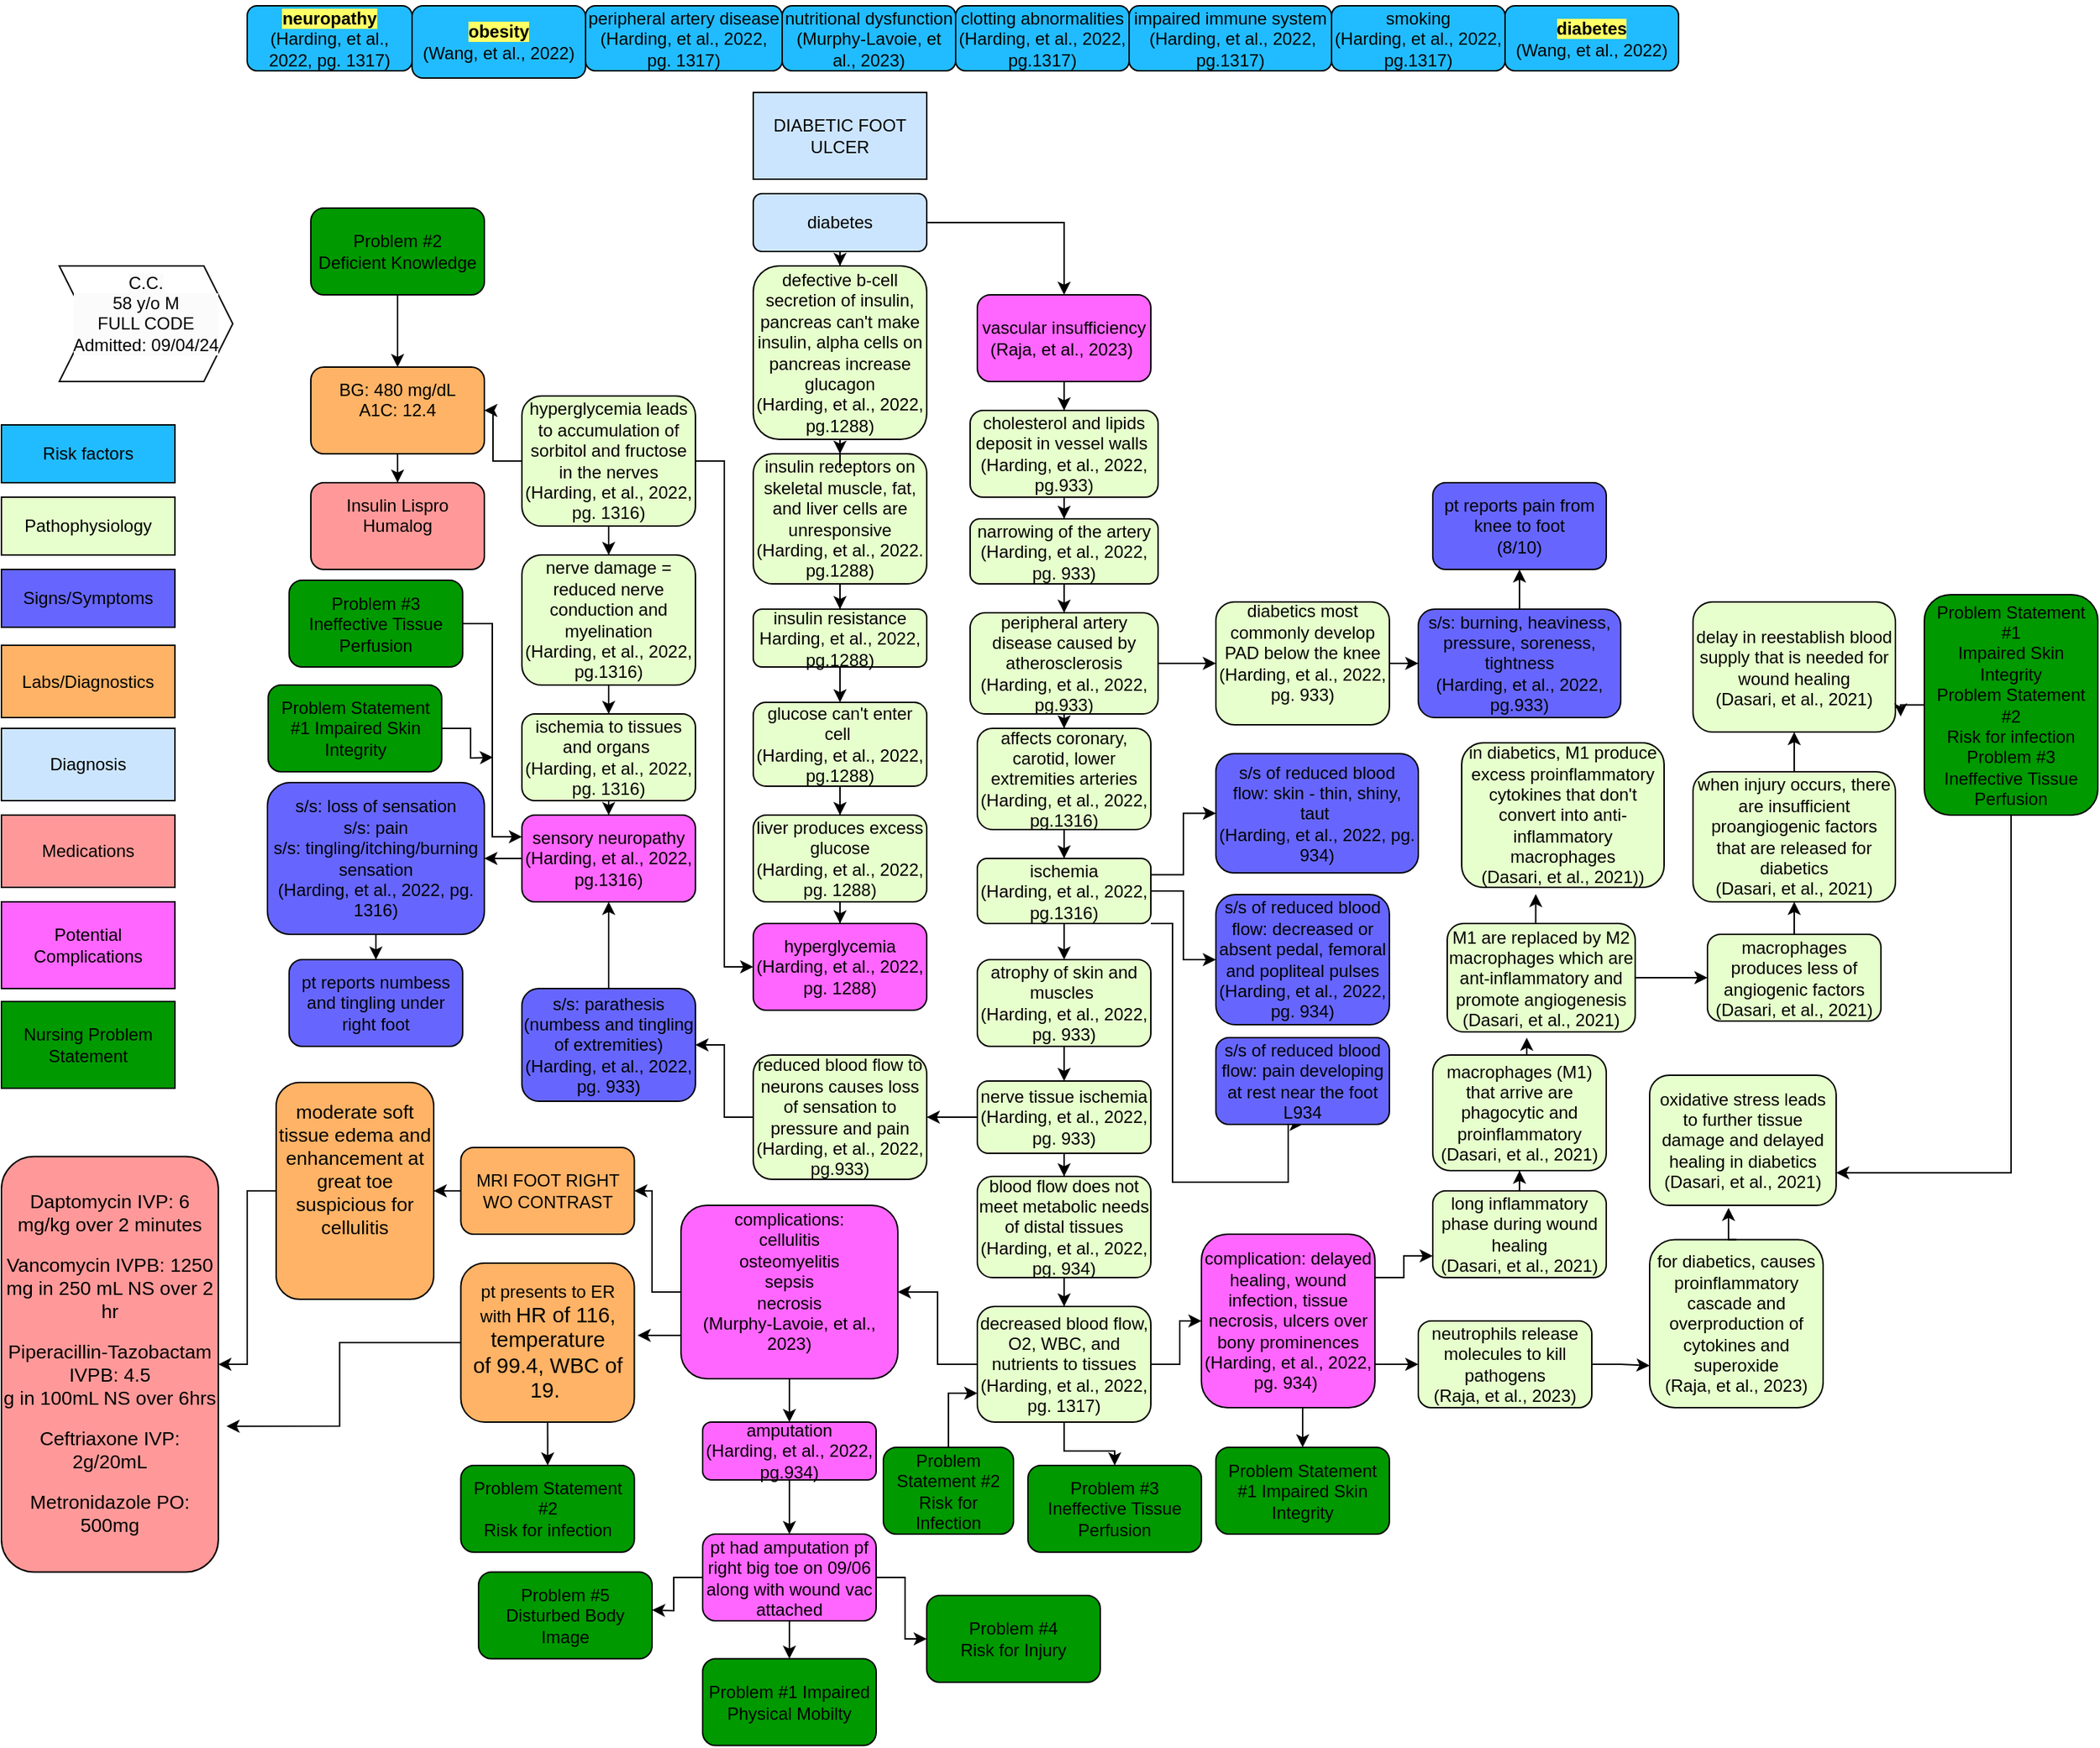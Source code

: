 <mxfile version="24.7.13">
  <diagram id="C5RBs43oDa-KdzZeNtuy" name="Page-1">
    <mxGraphModel dx="1851" dy="2371" grid="1" gridSize="10" guides="1" tooltips="1" connect="1" arrows="1" fold="1" page="1" pageScale="1" pageWidth="827" pageHeight="1169" math="0" shadow="0">
      <root>
        <mxCell id="WIyWlLk6GJQsqaUBKTNV-0" />
        <mxCell id="WIyWlLk6GJQsqaUBKTNV-1" parent="WIyWlLk6GJQsqaUBKTNV-0" />
        <mxCell id="0UyjkiH3a4Jmzp970qa8-4" value="&lt;span style=&quot;background-color: rgb(255, 255, 102);&quot;&gt;&lt;b&gt;neuropathy&lt;/b&gt;&lt;/span&gt;&lt;div&gt;(Harding, et al., 2022, pg. 1317)&lt;/div&gt;" style="rounded=1;whiteSpace=wrap;html=1;fillColor=#21BCFF;" vertex="1" parent="WIyWlLk6GJQsqaUBKTNV-1">
          <mxGeometry x="250" y="-160" width="114" height="45" as="geometry" />
        </mxCell>
        <mxCell id="0UyjkiH3a4Jmzp970qa8-5" value="&lt;br&gt;&lt;span style=&quot;background-color: rgb(255, 255, 102);&quot;&gt;&lt;b&gt;obesity&lt;/b&gt;&lt;/span&gt;&lt;br&gt;&lt;div style=&quot;forced-color-adjust: none; color: rgb(0, 0, 0); font-family: Helvetica; font-size: 12px; font-style: normal; font-variant-ligatures: normal; font-variant-caps: normal; font-weight: 400; letter-spacing: normal; orphans: 2; text-align: center; text-indent: 0px; text-transform: none; widows: 2; word-spacing: 0px; -webkit-text-stroke-width: 0px; white-space: normal; text-decoration-thickness: initial; text-decoration-style: initial; text-decoration-color: initial;&quot;&gt;(Wang, et al., 2022)&lt;/div&gt;&lt;div&gt;&lt;br&gt;&lt;/div&gt;" style="rounded=1;whiteSpace=wrap;html=1;fillColor=#21BCFF;" vertex="1" parent="WIyWlLk6GJQsqaUBKTNV-1">
          <mxGeometry x="364" y="-160" width="120" height="50" as="geometry" />
        </mxCell>
        <mxCell id="0UyjkiH3a4Jmzp970qa8-6" value="peripheral artery disease&lt;div&gt;(Harding, et al., 2022, pg. 1317)&lt;/div&gt;" style="rounded=1;whiteSpace=wrap;html=1;fillColor=#21BCFF;" vertex="1" parent="WIyWlLk6GJQsqaUBKTNV-1">
          <mxGeometry x="484" y="-160" width="136" height="45" as="geometry" />
        </mxCell>
        <mxCell id="0UyjkiH3a4Jmzp970qa8-7" value="nutritional dysfunction&lt;div&gt;(Murphy-Lavoie, et al., 2023)&lt;br&gt;&lt;/div&gt;" style="rounded=1;whiteSpace=wrap;html=1;fillColor=#21BCFF;" vertex="1" parent="WIyWlLk6GJQsqaUBKTNV-1">
          <mxGeometry x="620" y="-160" width="120" height="45" as="geometry" />
        </mxCell>
        <mxCell id="0UyjkiH3a4Jmzp970qa8-67" value="" style="edgeStyle=orthogonalEdgeStyle;rounded=0;orthogonalLoop=1;jettySize=auto;html=1;entryX=0;entryY=0.5;entryDx=0;entryDy=0;" edge="1" parent="WIyWlLk6GJQsqaUBKTNV-1" source="0UyjkiH3a4Jmzp970qa8-10" target="0UyjkiH3a4Jmzp970qa8-150">
          <mxGeometry relative="1" as="geometry" />
        </mxCell>
        <mxCell id="0UyjkiH3a4Jmzp970qa8-68" value="" style="edgeStyle=orthogonalEdgeStyle;rounded=0;orthogonalLoop=1;jettySize=auto;html=1;" edge="1" parent="WIyWlLk6GJQsqaUBKTNV-1" source="0UyjkiH3a4Jmzp970qa8-10" target="0UyjkiH3a4Jmzp970qa8-11">
          <mxGeometry relative="1" as="geometry" />
        </mxCell>
        <mxCell id="0UyjkiH3a4Jmzp970qa8-129" value="" style="edgeStyle=orthogonalEdgeStyle;rounded=0;orthogonalLoop=1;jettySize=auto;html=1;" edge="1" parent="WIyWlLk6GJQsqaUBKTNV-1" source="0UyjkiH3a4Jmzp970qa8-10" target="0UyjkiH3a4Jmzp970qa8-120">
          <mxGeometry relative="1" as="geometry" />
        </mxCell>
        <mxCell id="0UyjkiH3a4Jmzp970qa8-10" value="hyperglycemia leads to accumulation of sorbitol and fructose in the nerves&lt;div&gt;(Harding, et al., 2022, pg. 1316)&lt;br&gt;&lt;/div&gt;" style="rounded=1;whiteSpace=wrap;html=1;fillColor=#E6FFCC;" vertex="1" parent="WIyWlLk6GJQsqaUBKTNV-1">
          <mxGeometry x="440" y="110" width="120" height="90" as="geometry" />
        </mxCell>
        <mxCell id="0UyjkiH3a4Jmzp970qa8-69" value="" style="edgeStyle=orthogonalEdgeStyle;rounded=0;orthogonalLoop=1;jettySize=auto;html=1;" edge="1" parent="WIyWlLk6GJQsqaUBKTNV-1" source="0UyjkiH3a4Jmzp970qa8-11" target="0UyjkiH3a4Jmzp970qa8-13">
          <mxGeometry relative="1" as="geometry" />
        </mxCell>
        <mxCell id="0UyjkiH3a4Jmzp970qa8-11" value="nerve damage = reduced nerve conduction and myelination&lt;div&gt;(Harding, et al., 2022, pg.1316)&lt;br&gt;&lt;/div&gt;" style="rounded=1;whiteSpace=wrap;html=1;fillColor=#E6FFCC;" vertex="1" parent="WIyWlLk6GJQsqaUBKTNV-1">
          <mxGeometry x="440" y="220" width="120" height="90" as="geometry" />
        </mxCell>
        <mxCell id="0UyjkiH3a4Jmzp970qa8-70" value="" style="edgeStyle=orthogonalEdgeStyle;rounded=0;orthogonalLoop=1;jettySize=auto;html=1;" edge="1" parent="WIyWlLk6GJQsqaUBKTNV-1" source="0UyjkiH3a4Jmzp970qa8-13" target="0UyjkiH3a4Jmzp970qa8-14">
          <mxGeometry relative="1" as="geometry" />
        </mxCell>
        <mxCell id="0UyjkiH3a4Jmzp970qa8-13" value="ischemia to tissues and organs&amp;nbsp;&lt;div&gt;(Harding, et al., 2022, pg. 1316)&lt;br&gt;&lt;/div&gt;" style="rounded=1;whiteSpace=wrap;html=1;fillColor=#E6FFCC;" vertex="1" parent="WIyWlLk6GJQsqaUBKTNV-1">
          <mxGeometry x="440" y="330" width="120" height="60" as="geometry" />
        </mxCell>
        <mxCell id="0UyjkiH3a4Jmzp970qa8-71" value="" style="edgeStyle=orthogonalEdgeStyle;rounded=0;orthogonalLoop=1;jettySize=auto;html=1;" edge="1" parent="WIyWlLk6GJQsqaUBKTNV-1" source="0UyjkiH3a4Jmzp970qa8-14" target="0UyjkiH3a4Jmzp970qa8-15">
          <mxGeometry relative="1" as="geometry" />
        </mxCell>
        <mxCell id="0UyjkiH3a4Jmzp970qa8-14" value="sensory neuropathy&lt;div&gt;(Harding, et al., 2022, pg.1316)&lt;br&gt;&lt;/div&gt;" style="rounded=1;whiteSpace=wrap;html=1;fillColor=#FF66FF;" vertex="1" parent="WIyWlLk6GJQsqaUBKTNV-1">
          <mxGeometry x="440" y="400" width="120" height="60" as="geometry" />
        </mxCell>
        <mxCell id="0UyjkiH3a4Jmzp970qa8-72" value="" style="edgeStyle=orthogonalEdgeStyle;rounded=0;orthogonalLoop=1;jettySize=auto;html=1;" edge="1" parent="WIyWlLk6GJQsqaUBKTNV-1" source="0UyjkiH3a4Jmzp970qa8-15" target="0UyjkiH3a4Jmzp970qa8-21">
          <mxGeometry relative="1" as="geometry" />
        </mxCell>
        <mxCell id="0UyjkiH3a4Jmzp970qa8-15" value="s/s: loss of sensation&lt;div&gt;s/s: pain&lt;/div&gt;&lt;div&gt;s/s: tingling/itching/burning sensation&lt;/div&gt;&lt;div&gt;(Harding, et al., 2022, pg. 1316)&lt;br&gt;&lt;/div&gt;" style="rounded=1;whiteSpace=wrap;html=1;fillColor=#6666FF;" vertex="1" parent="WIyWlLk6GJQsqaUBKTNV-1">
          <mxGeometry x="264" y="377.5" width="150" height="105" as="geometry" />
        </mxCell>
        <mxCell id="0UyjkiH3a4Jmzp970qa8-17" value="Insulin Lispro Humalog&lt;div&gt;&lt;br&gt;&lt;/div&gt;" style="rounded=1;whiteSpace=wrap;html=1;fillColor=#FF9999;" vertex="1" parent="WIyWlLk6GJQsqaUBKTNV-1">
          <mxGeometry x="294" y="170" width="120" height="60" as="geometry" />
        </mxCell>
        <mxCell id="0UyjkiH3a4Jmzp970qa8-18" value="clotting abnormalities&lt;div&gt;(Harding, et al., 2022, pg.1317)&lt;/div&gt;" style="rounded=1;whiteSpace=wrap;html=1;fillColor=#21BCFF;" vertex="1" parent="WIyWlLk6GJQsqaUBKTNV-1">
          <mxGeometry x="740" y="-160" width="120" height="45" as="geometry" />
        </mxCell>
        <mxCell id="0UyjkiH3a4Jmzp970qa8-19" value="impaired immune system&lt;div&gt;&amp;nbsp;(Harding, et al., 2022, pg.1317)&lt;/div&gt;" style="rounded=1;whiteSpace=wrap;html=1;fillColor=#21BCFF;" vertex="1" parent="WIyWlLk6GJQsqaUBKTNV-1">
          <mxGeometry x="860" y="-160" width="140" height="45" as="geometry" />
        </mxCell>
        <mxCell id="0UyjkiH3a4Jmzp970qa8-20" value="smoking&lt;div&gt;(Harding, et al., 2022, pg.1317)&lt;br&gt;&lt;/div&gt;" style="rounded=1;whiteSpace=wrap;html=1;fillColor=#21BCFF;" vertex="1" parent="WIyWlLk6GJQsqaUBKTNV-1">
          <mxGeometry x="1000" y="-160" width="120" height="45" as="geometry" />
        </mxCell>
        <mxCell id="0UyjkiH3a4Jmzp970qa8-21" value="pt reports numbess and tingling under right foot" style="rounded=1;whiteSpace=wrap;html=1;fillColor=#6666FF;" vertex="1" parent="WIyWlLk6GJQsqaUBKTNV-1">
          <mxGeometry x="279" y="500" width="120" height="60" as="geometry" />
        </mxCell>
        <mxCell id="0UyjkiH3a4Jmzp970qa8-59" value="" style="edgeStyle=orthogonalEdgeStyle;rounded=0;orthogonalLoop=1;jettySize=auto;html=1;" edge="1" parent="WIyWlLk6GJQsqaUBKTNV-1" source="0UyjkiH3a4Jmzp970qa8-24" target="0UyjkiH3a4Jmzp970qa8-58">
          <mxGeometry relative="1" as="geometry" />
        </mxCell>
        <mxCell id="0UyjkiH3a4Jmzp970qa8-153" style="edgeStyle=orthogonalEdgeStyle;rounded=0;orthogonalLoop=1;jettySize=auto;html=1;exitX=1;exitY=0.5;exitDx=0;exitDy=0;" edge="1" parent="WIyWlLk6GJQsqaUBKTNV-1" source="0UyjkiH3a4Jmzp970qa8-24" target="0UyjkiH3a4Jmzp970qa8-146">
          <mxGeometry relative="1" as="geometry" />
        </mxCell>
        <mxCell id="0UyjkiH3a4Jmzp970qa8-24" value="diabetes" style="rounded=1;whiteSpace=wrap;html=1;fillColor=#CCE5FF;" vertex="1" parent="WIyWlLk6GJQsqaUBKTNV-1">
          <mxGeometry x="600" y="-30" width="120" height="40" as="geometry" />
        </mxCell>
        <mxCell id="0UyjkiH3a4Jmzp970qa8-73" value="" style="edgeStyle=orthogonalEdgeStyle;rounded=0;orthogonalLoop=1;jettySize=auto;html=1;" edge="1" parent="WIyWlLk6GJQsqaUBKTNV-1" source="0UyjkiH3a4Jmzp970qa8-25" target="0UyjkiH3a4Jmzp970qa8-26">
          <mxGeometry relative="1" as="geometry" />
        </mxCell>
        <mxCell id="0UyjkiH3a4Jmzp970qa8-25" value="cholesterol and lipids deposit in vessel walls&amp;nbsp;&lt;div&gt;(Harding, et al., 2022, pg.933)&lt;br&gt;&lt;/div&gt;" style="rounded=1;whiteSpace=wrap;html=1;fillColor=#E6FFCC;" vertex="1" parent="WIyWlLk6GJQsqaUBKTNV-1">
          <mxGeometry x="750" y="120" width="130" height="60" as="geometry" />
        </mxCell>
        <mxCell id="0UyjkiH3a4Jmzp970qa8-74" value="" style="edgeStyle=orthogonalEdgeStyle;rounded=0;orthogonalLoop=1;jettySize=auto;html=1;" edge="1" parent="WIyWlLk6GJQsqaUBKTNV-1" source="0UyjkiH3a4Jmzp970qa8-26" target="0UyjkiH3a4Jmzp970qa8-27">
          <mxGeometry relative="1" as="geometry" />
        </mxCell>
        <mxCell id="0UyjkiH3a4Jmzp970qa8-26" value="narrowing of the artery&lt;div&gt;(Harding, et al., 2022, pg. 933)&lt;br&gt;&lt;/div&gt;" style="rounded=1;whiteSpace=wrap;html=1;fillColor=#E6FFCC;" vertex="1" parent="WIyWlLk6GJQsqaUBKTNV-1">
          <mxGeometry x="750" y="195" width="130" height="45" as="geometry" />
        </mxCell>
        <mxCell id="0UyjkiH3a4Jmzp970qa8-75" value="" style="edgeStyle=orthogonalEdgeStyle;rounded=0;orthogonalLoop=1;jettySize=auto;html=1;" edge="1" parent="WIyWlLk6GJQsqaUBKTNV-1" source="0UyjkiH3a4Jmzp970qa8-27" target="0UyjkiH3a4Jmzp970qa8-32">
          <mxGeometry relative="1" as="geometry" />
        </mxCell>
        <mxCell id="0UyjkiH3a4Jmzp970qa8-84" value="" style="edgeStyle=orthogonalEdgeStyle;rounded=0;orthogonalLoop=1;jettySize=auto;html=1;" edge="1" parent="WIyWlLk6GJQsqaUBKTNV-1" source="0UyjkiH3a4Jmzp970qa8-27" target="0UyjkiH3a4Jmzp970qa8-33">
          <mxGeometry relative="1" as="geometry" />
        </mxCell>
        <mxCell id="0UyjkiH3a4Jmzp970qa8-27" value="peripheral artery disease caused by atherosclerosis&lt;div&gt;(&lt;span style=&quot;background-color: initial;&quot;&gt;Harding, et al., 2022, pg.933)&lt;/span&gt;&lt;/div&gt;" style="rounded=1;whiteSpace=wrap;html=1;fillColor=#E6FFCC;" vertex="1" parent="WIyWlLk6GJQsqaUBKTNV-1">
          <mxGeometry x="750" y="260" width="130" height="70" as="geometry" />
        </mxCell>
        <mxCell id="0UyjkiH3a4Jmzp970qa8-83" value="" style="edgeStyle=orthogonalEdgeStyle;rounded=0;orthogonalLoop=1;jettySize=auto;html=1;" edge="1" parent="WIyWlLk6GJQsqaUBKTNV-1" source="0UyjkiH3a4Jmzp970qa8-30" target="0UyjkiH3a4Jmzp970qa8-14">
          <mxGeometry relative="1" as="geometry" />
        </mxCell>
        <mxCell id="0UyjkiH3a4Jmzp970qa8-30" value="s/s: parathesis (numbess and tingling of extremities)&lt;div&gt;(Harding, et al., 2022, pg. 933)&lt;br&gt;&lt;/div&gt;" style="rounded=1;whiteSpace=wrap;html=1;fillColor=#6666FF;" vertex="1" parent="WIyWlLk6GJQsqaUBKTNV-1">
          <mxGeometry x="440" y="520" width="120" height="78" as="geometry" />
        </mxCell>
        <mxCell id="0UyjkiH3a4Jmzp970qa8-31" value="pt reports pain from knee to foot&lt;div&gt;(8/10)&lt;/div&gt;" style="rounded=1;whiteSpace=wrap;html=1;fillColor=#6666FF;" vertex="1" parent="WIyWlLk6GJQsqaUBKTNV-1">
          <mxGeometry x="1070" y="170" width="120" height="60" as="geometry" />
        </mxCell>
        <mxCell id="0UyjkiH3a4Jmzp970qa8-76" value="" style="edgeStyle=orthogonalEdgeStyle;rounded=0;orthogonalLoop=1;jettySize=auto;html=1;" edge="1" parent="WIyWlLk6GJQsqaUBKTNV-1" source="0UyjkiH3a4Jmzp970qa8-32" target="0UyjkiH3a4Jmzp970qa8-38">
          <mxGeometry relative="1" as="geometry" />
        </mxCell>
        <mxCell id="0UyjkiH3a4Jmzp970qa8-32" value="affects coronary, carotid, lower extremities arteries&lt;div&gt;(Harding, et al., 2022, pg.1316)&lt;br&gt;&lt;/div&gt;" style="rounded=1;whiteSpace=wrap;html=1;fillColor=#E6FFCC;" vertex="1" parent="WIyWlLk6GJQsqaUBKTNV-1">
          <mxGeometry x="755" y="340" width="120" height="70" as="geometry" />
        </mxCell>
        <mxCell id="0UyjkiH3a4Jmzp970qa8-85" value="" style="edgeStyle=orthogonalEdgeStyle;rounded=0;orthogonalLoop=1;jettySize=auto;html=1;" edge="1" parent="WIyWlLk6GJQsqaUBKTNV-1" source="0UyjkiH3a4Jmzp970qa8-33" target="0UyjkiH3a4Jmzp970qa8-37">
          <mxGeometry relative="1" as="geometry" />
        </mxCell>
        <mxCell id="0UyjkiH3a4Jmzp970qa8-33" value="diabetics most commonly develop PAD below the knee&lt;div&gt;(Harding, et al., 2022, pg. 933)&lt;br&gt;&lt;div&gt;&lt;br&gt;&lt;/div&gt;&lt;/div&gt;" style="rounded=1;whiteSpace=wrap;html=1;fillColor=#E6FFCC;" vertex="1" parent="WIyWlLk6GJQsqaUBKTNV-1">
          <mxGeometry x="920" y="252.5" width="120" height="85" as="geometry" />
        </mxCell>
        <mxCell id="0UyjkiH3a4Jmzp970qa8-86" value="" style="edgeStyle=orthogonalEdgeStyle;rounded=0;orthogonalLoop=1;jettySize=auto;html=1;" edge="1" parent="WIyWlLk6GJQsqaUBKTNV-1" source="0UyjkiH3a4Jmzp970qa8-37" target="0UyjkiH3a4Jmzp970qa8-31">
          <mxGeometry relative="1" as="geometry" />
        </mxCell>
        <mxCell id="0UyjkiH3a4Jmzp970qa8-37" value="s/s: burning, heaviness, pressure, soreness, tightness&lt;div&gt;(Harding, et al., 2022, pg.933)&lt;br&gt;&lt;/div&gt;" style="rounded=1;whiteSpace=wrap;html=1;fillColor=#6666FF;" vertex="1" parent="WIyWlLk6GJQsqaUBKTNV-1">
          <mxGeometry x="1060" y="257.5" width="140" height="75" as="geometry" />
        </mxCell>
        <mxCell id="0UyjkiH3a4Jmzp970qa8-77" value="" style="edgeStyle=orthogonalEdgeStyle;rounded=0;orthogonalLoop=1;jettySize=auto;html=1;" edge="1" parent="WIyWlLk6GJQsqaUBKTNV-1" source="0UyjkiH3a4Jmzp970qa8-38" target="0UyjkiH3a4Jmzp970qa8-47">
          <mxGeometry relative="1" as="geometry" />
        </mxCell>
        <mxCell id="0UyjkiH3a4Jmzp970qa8-117" value="" style="edgeStyle=orthogonalEdgeStyle;rounded=0;orthogonalLoop=1;jettySize=auto;html=1;" edge="1" parent="WIyWlLk6GJQsqaUBKTNV-1" source="0UyjkiH3a4Jmzp970qa8-38" target="0UyjkiH3a4Jmzp970qa8-42">
          <mxGeometry relative="1" as="geometry" />
        </mxCell>
        <mxCell id="0UyjkiH3a4Jmzp970qa8-118" style="edgeStyle=orthogonalEdgeStyle;rounded=0;orthogonalLoop=1;jettySize=auto;html=1;exitX=1;exitY=0.25;exitDx=0;exitDy=0;entryX=0;entryY=0.5;entryDx=0;entryDy=0;" edge="1" parent="WIyWlLk6GJQsqaUBKTNV-1" source="0UyjkiH3a4Jmzp970qa8-38" target="0UyjkiH3a4Jmzp970qa8-41">
          <mxGeometry relative="1" as="geometry" />
        </mxCell>
        <mxCell id="0UyjkiH3a4Jmzp970qa8-119" style="edgeStyle=orthogonalEdgeStyle;rounded=0;orthogonalLoop=1;jettySize=auto;html=1;exitX=1;exitY=1;exitDx=0;exitDy=0;entryX=0.5;entryY=1;entryDx=0;entryDy=0;" edge="1" parent="WIyWlLk6GJQsqaUBKTNV-1" source="0UyjkiH3a4Jmzp970qa8-38" target="0UyjkiH3a4Jmzp970qa8-43">
          <mxGeometry relative="1" as="geometry">
            <Array as="points">
              <mxPoint x="890" y="475" />
              <mxPoint x="890" y="654" />
              <mxPoint x="970" y="654" />
              <mxPoint x="970" y="614" />
            </Array>
          </mxGeometry>
        </mxCell>
        <mxCell id="0UyjkiH3a4Jmzp970qa8-38" value="ischemia&lt;div&gt;(Harding, et al., 2022, pg.1316)&lt;br&gt;&lt;/div&gt;" style="rounded=1;whiteSpace=wrap;html=1;fillColor=#E6FFCC;" vertex="1" parent="WIyWlLk6GJQsqaUBKTNV-1">
          <mxGeometry x="755" y="430" width="120" height="45" as="geometry" />
        </mxCell>
        <mxCell id="0UyjkiH3a4Jmzp970qa8-81" value="" style="edgeStyle=orthogonalEdgeStyle;rounded=0;orthogonalLoop=1;jettySize=auto;html=1;" edge="1" parent="WIyWlLk6GJQsqaUBKTNV-1" source="0UyjkiH3a4Jmzp970qa8-39" target="0UyjkiH3a4Jmzp970qa8-40">
          <mxGeometry relative="1" as="geometry" />
        </mxCell>
        <mxCell id="0UyjkiH3a4Jmzp970qa8-89" value="" style="edgeStyle=orthogonalEdgeStyle;rounded=0;orthogonalLoop=1;jettySize=auto;html=1;" edge="1" parent="WIyWlLk6GJQsqaUBKTNV-1" source="0UyjkiH3a4Jmzp970qa8-39" target="0UyjkiH3a4Jmzp970qa8-44">
          <mxGeometry relative="1" as="geometry" />
        </mxCell>
        <mxCell id="0UyjkiH3a4Jmzp970qa8-39" value="nerve tissue ischemia&lt;div&gt;(Harding, et al., 2022, pg. 933)&lt;br&gt;&lt;/div&gt;" style="rounded=1;whiteSpace=wrap;html=1;fillColor=#E6FFCC;" vertex="1" parent="WIyWlLk6GJQsqaUBKTNV-1">
          <mxGeometry x="755" y="584" width="120" height="50" as="geometry" />
        </mxCell>
        <mxCell id="0UyjkiH3a4Jmzp970qa8-82" value="" style="edgeStyle=orthogonalEdgeStyle;rounded=0;orthogonalLoop=1;jettySize=auto;html=1;" edge="1" parent="WIyWlLk6GJQsqaUBKTNV-1" source="0UyjkiH3a4Jmzp970qa8-40" target="0UyjkiH3a4Jmzp970qa8-30">
          <mxGeometry relative="1" as="geometry" />
        </mxCell>
        <mxCell id="0UyjkiH3a4Jmzp970qa8-40" value="reduced blood flow to neurons causes loss of sensation to pressure and pain&lt;div&gt;(&lt;span style=&quot;background-color: initial;&quot;&gt;Harding, et al., 2022, pg.933)&lt;/span&gt;&lt;/div&gt;" style="rounded=1;whiteSpace=wrap;html=1;fillColor=#E6FFCC;" vertex="1" parent="WIyWlLk6GJQsqaUBKTNV-1">
          <mxGeometry x="600" y="566" width="120" height="86" as="geometry" />
        </mxCell>
        <mxCell id="0UyjkiH3a4Jmzp970qa8-41" value="s/s of reduced blood flow:&amp;nbsp;&lt;span style=&quot;background-color: initial;&quot;&gt;skin - thin, shiny, taut&amp;nbsp;&lt;/span&gt;&lt;div&gt;(Harding, et al., 2022, pg. 934)&lt;br&gt;&lt;/div&gt;" style="rounded=1;whiteSpace=wrap;html=1;fillColor=#6666FF;" vertex="1" parent="WIyWlLk6GJQsqaUBKTNV-1">
          <mxGeometry x="920" y="357.5" width="140" height="82.5" as="geometry" />
        </mxCell>
        <mxCell id="0UyjkiH3a4Jmzp970qa8-43" value="s/s of reduced blood flow: pain developing at rest near the foot L934" style="rounded=1;whiteSpace=wrap;html=1;fillColor=#6666FF;" vertex="1" parent="WIyWlLk6GJQsqaUBKTNV-1">
          <mxGeometry x="920" y="554" width="120" height="60" as="geometry" />
        </mxCell>
        <mxCell id="0UyjkiH3a4Jmzp970qa8-90" value="" style="edgeStyle=orthogonalEdgeStyle;rounded=0;orthogonalLoop=1;jettySize=auto;html=1;" edge="1" parent="WIyWlLk6GJQsqaUBKTNV-1" source="0UyjkiH3a4Jmzp970qa8-44" target="0UyjkiH3a4Jmzp970qa8-51">
          <mxGeometry relative="1" as="geometry" />
        </mxCell>
        <mxCell id="0UyjkiH3a4Jmzp970qa8-44" value="blood flow does not meet metabolic needs of distal tissues&lt;div&gt;(Harding, et al., 2022, pg. 934)&lt;br&gt;&lt;/div&gt;" style="rounded=1;whiteSpace=wrap;html=1;fillColor=#E6FFCC;" vertex="1" parent="WIyWlLk6GJQsqaUBKTNV-1">
          <mxGeometry x="755" y="650" width="120" height="70" as="geometry" />
        </mxCell>
        <mxCell id="0UyjkiH3a4Jmzp970qa8-135" value="" style="edgeStyle=orthogonalEdgeStyle;rounded=0;orthogonalLoop=1;jettySize=auto;html=1;" edge="1" parent="WIyWlLk6GJQsqaUBKTNV-1" source="0UyjkiH3a4Jmzp970qa8-45" target="0UyjkiH3a4Jmzp970qa8-49">
          <mxGeometry relative="1" as="geometry" />
        </mxCell>
        <mxCell id="0UyjkiH3a4Jmzp970qa8-136" value="" style="edgeStyle=orthogonalEdgeStyle;rounded=0;orthogonalLoop=1;jettySize=auto;html=1;" edge="1" parent="WIyWlLk6GJQsqaUBKTNV-1" source="0UyjkiH3a4Jmzp970qa8-45" target="0UyjkiH3a4Jmzp970qa8-122">
          <mxGeometry relative="1" as="geometry" />
        </mxCell>
        <mxCell id="0UyjkiH3a4Jmzp970qa8-144" style="edgeStyle=orthogonalEdgeStyle;rounded=0;orthogonalLoop=1;jettySize=auto;html=1;exitX=0;exitY=0.75;exitDx=0;exitDy=0;" edge="1" parent="WIyWlLk6GJQsqaUBKTNV-1" source="0UyjkiH3a4Jmzp970qa8-45">
          <mxGeometry relative="1" as="geometry">
            <mxPoint x="520" y="759.857" as="targetPoint" />
          </mxGeometry>
        </mxCell>
        <mxCell id="0UyjkiH3a4Jmzp970qa8-45" value="complications:&lt;div&gt;cellulitis&lt;/div&gt;&lt;div&gt;osteomyelitis&lt;/div&gt;&lt;div&gt;sepsis&lt;/div&gt;&lt;div&gt;necrosis&lt;/div&gt;&lt;div&gt;(Murphy-Lavoie, et al., 2023)&lt;br&gt;&lt;div&gt;&lt;br&gt;&lt;/div&gt;&lt;/div&gt;" style="rounded=1;whiteSpace=wrap;html=1;fillColor=#FF66FF;" vertex="1" parent="WIyWlLk6GJQsqaUBKTNV-1">
          <mxGeometry x="550" y="670" width="150" height="120" as="geometry" />
        </mxCell>
        <mxCell id="0UyjkiH3a4Jmzp970qa8-78" value="" style="edgeStyle=orthogonalEdgeStyle;rounded=0;orthogonalLoop=1;jettySize=auto;html=1;" edge="1" parent="WIyWlLk6GJQsqaUBKTNV-1" source="0UyjkiH3a4Jmzp970qa8-47" target="0UyjkiH3a4Jmzp970qa8-39">
          <mxGeometry relative="1" as="geometry" />
        </mxCell>
        <mxCell id="0UyjkiH3a4Jmzp970qa8-47" value="atrophy of skin and muscles&amp;nbsp;&lt;div&gt;(Harding, et al., 2022, pg. 933)&lt;br&gt;&lt;/div&gt;" style="rounded=1;whiteSpace=wrap;html=1;fillColor=#E6FFCC;" vertex="1" parent="WIyWlLk6GJQsqaUBKTNV-1">
          <mxGeometry x="755" y="500" width="120" height="60" as="geometry" />
        </mxCell>
        <mxCell id="0UyjkiH3a4Jmzp970qa8-166" style="edgeStyle=orthogonalEdgeStyle;rounded=0;orthogonalLoop=1;jettySize=auto;html=1;exitX=1;exitY=0.25;exitDx=0;exitDy=0;entryX=0;entryY=0.75;entryDx=0;entryDy=0;" edge="1" parent="WIyWlLk6GJQsqaUBKTNV-1" source="0UyjkiH3a4Jmzp970qa8-48" target="0UyjkiH3a4Jmzp970qa8-145">
          <mxGeometry relative="1" as="geometry" />
        </mxCell>
        <mxCell id="0UyjkiH3a4Jmzp970qa8-167" style="edgeStyle=orthogonalEdgeStyle;rounded=0;orthogonalLoop=1;jettySize=auto;html=1;exitX=1;exitY=0.75;exitDx=0;exitDy=0;" edge="1" parent="WIyWlLk6GJQsqaUBKTNV-1" source="0UyjkiH3a4Jmzp970qa8-48" target="0UyjkiH3a4Jmzp970qa8-158">
          <mxGeometry relative="1" as="geometry" />
        </mxCell>
        <mxCell id="0UyjkiH3a4Jmzp970qa8-196" style="edgeStyle=orthogonalEdgeStyle;rounded=0;orthogonalLoop=1;jettySize=auto;html=1;exitX=0.5;exitY=1;exitDx=0;exitDy=0;entryX=0.5;entryY=0;entryDx=0;entryDy=0;" edge="1" parent="WIyWlLk6GJQsqaUBKTNV-1" source="0UyjkiH3a4Jmzp970qa8-48" target="0UyjkiH3a4Jmzp970qa8-195">
          <mxGeometry relative="1" as="geometry" />
        </mxCell>
        <mxCell id="0UyjkiH3a4Jmzp970qa8-48" value="complication: delayed healing, wound infection, tissue necrosis, ulcers over bony prominences&lt;br&gt;&lt;div&gt;&lt;span style=&quot;background-color: initial;&quot;&gt;(Harding, et al., 2022, pg. 934)&lt;/span&gt;&amp;nbsp;&lt;/div&gt;" style="rounded=1;whiteSpace=wrap;html=1;fillColor=#FF66FF;" vertex="1" parent="WIyWlLk6GJQsqaUBKTNV-1">
          <mxGeometry x="910" y="690" width="120" height="120" as="geometry" />
        </mxCell>
        <mxCell id="0UyjkiH3a4Jmzp970qa8-109" value="" style="edgeStyle=orthogonalEdgeStyle;rounded=0;orthogonalLoop=1;jettySize=auto;html=1;" edge="1" parent="WIyWlLk6GJQsqaUBKTNV-1" source="0UyjkiH3a4Jmzp970qa8-49" target="0UyjkiH3a4Jmzp970qa8-108">
          <mxGeometry relative="1" as="geometry" />
        </mxCell>
        <mxCell id="0UyjkiH3a4Jmzp970qa8-49" value="amputation&lt;div&gt;(Harding, et al., 2022, pg.934)&lt;br&gt;&lt;/div&gt;" style="rounded=1;whiteSpace=wrap;html=1;fillColor=#FF66FF;" vertex="1" parent="WIyWlLk6GJQsqaUBKTNV-1">
          <mxGeometry x="565" y="820" width="120" height="40" as="geometry" />
        </mxCell>
        <mxCell id="0UyjkiH3a4Jmzp970qa8-96" value="" style="edgeStyle=orthogonalEdgeStyle;rounded=0;orthogonalLoop=1;jettySize=auto;html=1;" edge="1" parent="WIyWlLk6GJQsqaUBKTNV-1" source="0UyjkiH3a4Jmzp970qa8-51" target="0UyjkiH3a4Jmzp970qa8-45">
          <mxGeometry relative="1" as="geometry" />
        </mxCell>
        <mxCell id="0UyjkiH3a4Jmzp970qa8-97" value="" style="edgeStyle=orthogonalEdgeStyle;rounded=0;orthogonalLoop=1;jettySize=auto;html=1;" edge="1" parent="WIyWlLk6GJQsqaUBKTNV-1" source="0UyjkiH3a4Jmzp970qa8-51" target="0UyjkiH3a4Jmzp970qa8-48">
          <mxGeometry relative="1" as="geometry" />
        </mxCell>
        <mxCell id="0UyjkiH3a4Jmzp970qa8-193" style="edgeStyle=orthogonalEdgeStyle;rounded=0;orthogonalLoop=1;jettySize=auto;html=1;exitX=0.5;exitY=1;exitDx=0;exitDy=0;entryX=0.5;entryY=0;entryDx=0;entryDy=0;" edge="1" parent="WIyWlLk6GJQsqaUBKTNV-1" source="0UyjkiH3a4Jmzp970qa8-51" target="0UyjkiH3a4Jmzp970qa8-192">
          <mxGeometry relative="1" as="geometry" />
        </mxCell>
        <mxCell id="0UyjkiH3a4Jmzp970qa8-51" value="decreased blood flow, O2, WBC, and nutrients to tissues (Harding, et al., 2022, pg. 1317)" style="rounded=1;whiteSpace=wrap;html=1;fillColor=#E6FFCC;" vertex="1" parent="WIyWlLk6GJQsqaUBKTNV-1">
          <mxGeometry x="755" y="740" width="120" height="80" as="geometry" />
        </mxCell>
        <mxCell id="0UyjkiH3a4Jmzp970qa8-63" value="" style="edgeStyle=orthogonalEdgeStyle;rounded=0;orthogonalLoop=1;jettySize=auto;html=1;" edge="1" parent="WIyWlLk6GJQsqaUBKTNV-1" source="0UyjkiH3a4Jmzp970qa8-52" target="0UyjkiH3a4Jmzp970qa8-53">
          <mxGeometry relative="1" as="geometry" />
        </mxCell>
        <mxCell id="0UyjkiH3a4Jmzp970qa8-52" value="insulin receptors on skeletal muscle, fat, and liver cells are unresponsive&lt;div&gt;(&lt;span style=&quot;background-color: initial;&quot;&gt;Harding, et al., 2022. pg.1288)&lt;/span&gt;&lt;/div&gt;" style="rounded=1;whiteSpace=wrap;html=1;fillColor=#E6FFCC;" vertex="1" parent="WIyWlLk6GJQsqaUBKTNV-1">
          <mxGeometry x="600" y="150" width="120" height="90" as="geometry" />
        </mxCell>
        <mxCell id="0UyjkiH3a4Jmzp970qa8-64" value="" style="edgeStyle=orthogonalEdgeStyle;rounded=0;orthogonalLoop=1;jettySize=auto;html=1;" edge="1" parent="WIyWlLk6GJQsqaUBKTNV-1" source="0UyjkiH3a4Jmzp970qa8-53" target="0UyjkiH3a4Jmzp970qa8-54">
          <mxGeometry relative="1" as="geometry" />
        </mxCell>
        <mxCell id="0UyjkiH3a4Jmzp970qa8-53" value="insulin resistance&lt;div&gt;Harding, et al., 2022, pg.1288)&lt;br&gt;&lt;/div&gt;" style="rounded=1;whiteSpace=wrap;html=1;fillColor=#E6FFCC;" vertex="1" parent="WIyWlLk6GJQsqaUBKTNV-1">
          <mxGeometry x="600" y="257.5" width="120" height="40" as="geometry" />
        </mxCell>
        <mxCell id="0UyjkiH3a4Jmzp970qa8-149" value="" style="edgeStyle=orthogonalEdgeStyle;rounded=0;orthogonalLoop=1;jettySize=auto;html=1;" edge="1" parent="WIyWlLk6GJQsqaUBKTNV-1" source="0UyjkiH3a4Jmzp970qa8-54" target="0UyjkiH3a4Jmzp970qa8-55">
          <mxGeometry relative="1" as="geometry" />
        </mxCell>
        <mxCell id="0UyjkiH3a4Jmzp970qa8-54" value="glucose can&#39;t enter cell&amp;nbsp;&lt;div&gt;(Harding, et al., 2022, pg.1288)&lt;br&gt;&lt;/div&gt;" style="rounded=1;whiteSpace=wrap;html=1;fillColor=#E6FFCC;" vertex="1" parent="WIyWlLk6GJQsqaUBKTNV-1">
          <mxGeometry x="600" y="322" width="120" height="58" as="geometry" />
        </mxCell>
        <mxCell id="0UyjkiH3a4Jmzp970qa8-151" value="" style="edgeStyle=orthogonalEdgeStyle;rounded=0;orthogonalLoop=1;jettySize=auto;html=1;" edge="1" parent="WIyWlLk6GJQsqaUBKTNV-1" source="0UyjkiH3a4Jmzp970qa8-55" target="0UyjkiH3a4Jmzp970qa8-150">
          <mxGeometry relative="1" as="geometry" />
        </mxCell>
        <mxCell id="0UyjkiH3a4Jmzp970qa8-55" value="liver produces excess glucose&lt;div&gt;(Harding, et al., 2022, pg. 1288)&lt;/div&gt;" style="rounded=1;whiteSpace=wrap;html=1;fillColor=#E6FFCC;" vertex="1" parent="WIyWlLk6GJQsqaUBKTNV-1">
          <mxGeometry x="600" y="400" width="120" height="60" as="geometry" />
        </mxCell>
        <mxCell id="0UyjkiH3a4Jmzp970qa8-57" value="DIABETIC FOOT ULCER" style="rounded=0;whiteSpace=wrap;html=1;fillColor=#CCE5FF;" vertex="1" parent="WIyWlLk6GJQsqaUBKTNV-1">
          <mxGeometry x="600" y="-100" width="120" height="60" as="geometry" />
        </mxCell>
        <mxCell id="0UyjkiH3a4Jmzp970qa8-61" value="" style="edgeStyle=orthogonalEdgeStyle;rounded=0;orthogonalLoop=1;jettySize=auto;html=1;" edge="1" parent="WIyWlLk6GJQsqaUBKTNV-1" source="0UyjkiH3a4Jmzp970qa8-58" target="0UyjkiH3a4Jmzp970qa8-52">
          <mxGeometry relative="1" as="geometry" />
        </mxCell>
        <mxCell id="0UyjkiH3a4Jmzp970qa8-58" value="&lt;br&gt;&lt;span style=&quot;color: rgb(0, 0, 0); font-family: Helvetica; font-size: 12px; font-style: normal; font-variant-ligatures: normal; font-variant-caps: normal; font-weight: 400; letter-spacing: normal; orphans: 2; text-align: center; text-indent: 0px; text-transform: none; widows: 2; word-spacing: 0px; -webkit-text-stroke-width: 0px; white-space: normal; text-decoration-thickness: initial; text-decoration-style: initial; text-decoration-color: initial; float: none; display: inline !important;&quot;&gt;defective b-cell secretion of insulin, pancreas can&#39;t make insulin, alpha cells on pancreas increase glucagon&lt;/span&gt;&lt;div style=&quot;forced-color-adjust: none; color: rgb(0, 0, 0); font-family: Helvetica; font-size: 12px; font-style: normal; font-variant-ligatures: normal; font-variant-caps: normal; font-weight: 400; letter-spacing: normal; orphans: 2; text-align: center; text-indent: 0px; text-transform: none; widows: 2; word-spacing: 0px; -webkit-text-stroke-width: 0px; white-space: normal; text-decoration-thickness: initial; text-decoration-style: initial; text-decoration-color: initial;&quot;&gt;(Harding, et al., 2022, pg.1288)&lt;/div&gt;&lt;div&gt;&lt;br&gt;&lt;/div&gt;" style="whiteSpace=wrap;html=1;rounded=1;fillColor=#E6FFCC;labelBackgroundColor=none;" vertex="1" parent="WIyWlLk6GJQsqaUBKTNV-1">
          <mxGeometry x="600" y="20" width="120" height="120" as="geometry" />
        </mxCell>
        <mxCell id="0UyjkiH3a4Jmzp970qa8-42" value="s/s of reduced blood flow: decreased or absent pedal, femoral and popliteal pulses (Harding, et al., 2022, pg. 934)" style="rounded=1;whiteSpace=wrap;html=1;fillColor=#6666FF;" vertex="1" parent="WIyWlLk6GJQsqaUBKTNV-1">
          <mxGeometry x="920" y="455" width="120" height="90" as="geometry" />
        </mxCell>
        <mxCell id="0UyjkiH3a4Jmzp970qa8-98" value="Risk factors" style="rounded=0;whiteSpace=wrap;html=1;fillColor=#21BCFF;" vertex="1" parent="WIyWlLk6GJQsqaUBKTNV-1">
          <mxGeometry x="80" y="130" width="120" height="40" as="geometry" />
        </mxCell>
        <mxCell id="0UyjkiH3a4Jmzp970qa8-99" value="&#xa;&lt;span style=&quot;color: rgb(0, 0, 0); font-family: Helvetica; font-size: 12px; font-style: normal; font-variant-ligatures: normal; font-variant-caps: normal; font-weight: 400; letter-spacing: normal; orphans: 2; text-align: center; text-indent: 0px; text-transform: none; widows: 2; word-spacing: 0px; -webkit-text-stroke-width: 0px; white-space: normal; background-color: rgb(251, 251, 251); text-decoration-thickness: initial; text-decoration-style: initial; text-decoration-color: initial; display: inline !important; float: none;&quot;&gt;C.C.&lt;/span&gt;&lt;div style=&quot;forced-color-adjust: none; color: rgb(0, 0, 0); font-family: Helvetica; font-size: 12px; font-style: normal; font-variant-ligatures: normal; font-variant-caps: normal; font-weight: 400; letter-spacing: normal; orphans: 2; text-align: center; text-indent: 0px; text-transform: none; widows: 2; word-spacing: 0px; -webkit-text-stroke-width: 0px; white-space: normal; background-color: rgb(251, 251, 251); text-decoration-thickness: initial; text-decoration-style: initial; text-decoration-color: initial;&quot;&gt;58 y/o M&lt;/div&gt;&lt;div style=&quot;forced-color-adjust: none; color: rgb(0, 0, 0); font-family: Helvetica; font-size: 12px; font-style: normal; font-variant-ligatures: normal; font-variant-caps: normal; font-weight: 400; letter-spacing: normal; orphans: 2; text-align: center; text-indent: 0px; text-transform: none; widows: 2; word-spacing: 0px; -webkit-text-stroke-width: 0px; white-space: normal; background-color: rgb(251, 251, 251); text-decoration-thickness: initial; text-decoration-style: initial; text-decoration-color: initial;&quot;&gt;FULL CODE&lt;/div&gt;&lt;div style=&quot;forced-color-adjust: none; color: rgb(0, 0, 0); font-family: Helvetica; font-size: 12px; font-style: normal; font-variant-ligatures: normal; font-variant-caps: normal; font-weight: 400; letter-spacing: normal; orphans: 2; text-align: center; text-indent: 0px; text-transform: none; widows: 2; word-spacing: 0px; -webkit-text-stroke-width: 0px; white-space: normal; background-color: rgb(251, 251, 251); text-decoration-thickness: initial; text-decoration-style: initial; text-decoration-color: initial;&quot;&gt;Admitted: 09/04/24&lt;/div&gt;&#xa;&#xa;" style="shape=step;perimeter=stepPerimeter;whiteSpace=wrap;html=1;fixedSize=1;" vertex="1" parent="WIyWlLk6GJQsqaUBKTNV-1">
          <mxGeometry x="120" y="20" width="120" height="80" as="geometry" />
        </mxCell>
        <mxCell id="0UyjkiH3a4Jmzp970qa8-100" value="Pathophysiology" style="rounded=0;whiteSpace=wrap;html=1;fillColor=#E6FFCC;" vertex="1" parent="WIyWlLk6GJQsqaUBKTNV-1">
          <mxGeometry x="80" y="180" width="120" height="40" as="geometry" />
        </mxCell>
        <mxCell id="0UyjkiH3a4Jmzp970qa8-101" value="Signs/Symptoms" style="rounded=0;whiteSpace=wrap;html=1;fillColor=#6666FF;" vertex="1" parent="WIyWlLk6GJQsqaUBKTNV-1">
          <mxGeometry x="80" y="230" width="120" height="40" as="geometry" />
        </mxCell>
        <mxCell id="0UyjkiH3a4Jmzp970qa8-102" value="Labs/Diagnostics" style="rounded=0;whiteSpace=wrap;html=1;fillColor=#FFB366;" vertex="1" parent="WIyWlLk6GJQsqaUBKTNV-1">
          <mxGeometry x="80" y="282.5" width="120" height="50" as="geometry" />
        </mxCell>
        <mxCell id="0UyjkiH3a4Jmzp970qa8-103" value="Diagnosis" style="rounded=0;whiteSpace=wrap;html=1;fillColor=#CCE5FF;" vertex="1" parent="WIyWlLk6GJQsqaUBKTNV-1">
          <mxGeometry x="80" y="340" width="120" height="50" as="geometry" />
        </mxCell>
        <mxCell id="0UyjkiH3a4Jmzp970qa8-104" value="Medications" style="rounded=0;whiteSpace=wrap;html=1;fillColor=#FF9999;" vertex="1" parent="WIyWlLk6GJQsqaUBKTNV-1">
          <mxGeometry x="80" y="400" width="120" height="50" as="geometry" />
        </mxCell>
        <mxCell id="0UyjkiH3a4Jmzp970qa8-105" value="Potential Complications" style="whiteSpace=wrap;html=1;fillColor=#FF66FF;" vertex="1" parent="WIyWlLk6GJQsqaUBKTNV-1">
          <mxGeometry x="80" y="460" width="120" height="60" as="geometry" />
        </mxCell>
        <mxCell id="0UyjkiH3a4Jmzp970qa8-106" value="Nursing Problem Statement" style="rounded=0;whiteSpace=wrap;html=1;fillColor=#009900;" vertex="1" parent="WIyWlLk6GJQsqaUBKTNV-1">
          <mxGeometry x="80" y="529" width="120" height="60" as="geometry" />
        </mxCell>
        <mxCell id="0UyjkiH3a4Jmzp970qa8-186" style="edgeStyle=orthogonalEdgeStyle;rounded=0;orthogonalLoop=1;jettySize=auto;html=1;exitX=0;exitY=0.5;exitDx=0;exitDy=0;" edge="1" parent="WIyWlLk6GJQsqaUBKTNV-1" source="0UyjkiH3a4Jmzp970qa8-108">
          <mxGeometry relative="1" as="geometry">
            <mxPoint x="530" y="950" as="targetPoint" />
          </mxGeometry>
        </mxCell>
        <mxCell id="0UyjkiH3a4Jmzp970qa8-190" style="edgeStyle=orthogonalEdgeStyle;rounded=0;orthogonalLoop=1;jettySize=auto;html=1;exitX=0.5;exitY=1;exitDx=0;exitDy=0;entryX=0.5;entryY=0;entryDx=0;entryDy=0;" edge="1" parent="WIyWlLk6GJQsqaUBKTNV-1" source="0UyjkiH3a4Jmzp970qa8-108" target="0UyjkiH3a4Jmzp970qa8-179">
          <mxGeometry relative="1" as="geometry" />
        </mxCell>
        <mxCell id="0UyjkiH3a4Jmzp970qa8-191" style="edgeStyle=orthogonalEdgeStyle;rounded=0;orthogonalLoop=1;jettySize=auto;html=1;exitX=1;exitY=0.5;exitDx=0;exitDy=0;entryX=0;entryY=0.5;entryDx=0;entryDy=0;" edge="1" parent="WIyWlLk6GJQsqaUBKTNV-1" source="0UyjkiH3a4Jmzp970qa8-108" target="0UyjkiH3a4Jmzp970qa8-183">
          <mxGeometry relative="1" as="geometry" />
        </mxCell>
        <mxCell id="0UyjkiH3a4Jmzp970qa8-108" value="pt had amputation pf right big toe on 09/06 along with wound vac attached" style="rounded=1;whiteSpace=wrap;html=1;fillColor=#FF66FF;" vertex="1" parent="WIyWlLk6GJQsqaUBKTNV-1">
          <mxGeometry x="565" y="897.5" width="120" height="60" as="geometry" />
        </mxCell>
        <mxCell id="0UyjkiH3a4Jmzp970qa8-130" value="" style="edgeStyle=orthogonalEdgeStyle;rounded=0;orthogonalLoop=1;jettySize=auto;html=1;" edge="1" parent="WIyWlLk6GJQsqaUBKTNV-1" source="0UyjkiH3a4Jmzp970qa8-120" target="0UyjkiH3a4Jmzp970qa8-17">
          <mxGeometry relative="1" as="geometry" />
        </mxCell>
        <mxCell id="0UyjkiH3a4Jmzp970qa8-120" value="BG: 480 mg/dL&lt;div&gt;A1C: 12.4&lt;/div&gt;&lt;div&gt;&lt;br&gt;&lt;/div&gt;" style="rounded=1;whiteSpace=wrap;html=1;fillColor=#FFB366;" vertex="1" parent="WIyWlLk6GJQsqaUBKTNV-1">
          <mxGeometry x="294" y="90" width="120" height="60" as="geometry" />
        </mxCell>
        <mxCell id="0UyjkiH3a4Jmzp970qa8-121" value="&lt;b style=&quot;background-color: rgb(255, 255, 102);&quot;&gt;diabetes&lt;/b&gt;&lt;div&gt;(Wang, et al., 2022)&lt;/div&gt;" style="rounded=1;whiteSpace=wrap;html=1;fillColor=#21BCFF;" vertex="1" parent="WIyWlLk6GJQsqaUBKTNV-1">
          <mxGeometry x="1120" y="-160" width="120" height="45" as="geometry" />
        </mxCell>
        <mxCell id="0UyjkiH3a4Jmzp970qa8-124" value="" style="edgeStyle=orthogonalEdgeStyle;rounded=0;orthogonalLoop=1;jettySize=auto;html=1;" edge="1" parent="WIyWlLk6GJQsqaUBKTNV-1" source="0UyjkiH3a4Jmzp970qa8-122" target="0UyjkiH3a4Jmzp970qa8-123">
          <mxGeometry relative="1" as="geometry" />
        </mxCell>
        <mxCell id="0UyjkiH3a4Jmzp970qa8-122" value="MRI FOOT RIGHT WO CONTRAST" style="rounded=1;whiteSpace=wrap;html=1;fillColor=#FFB366;" vertex="1" parent="WIyWlLk6GJQsqaUBKTNV-1">
          <mxGeometry x="397.75" y="630" width="120" height="60" as="geometry" />
        </mxCell>
        <mxCell id="0UyjkiH3a4Jmzp970qa8-142" value="" style="edgeStyle=orthogonalEdgeStyle;rounded=0;orthogonalLoop=1;jettySize=auto;html=1;" edge="1" parent="WIyWlLk6GJQsqaUBKTNV-1" source="0UyjkiH3a4Jmzp970qa8-123" target="0UyjkiH3a4Jmzp970qa8-125">
          <mxGeometry relative="1" as="geometry" />
        </mxCell>
        <mxCell id="0UyjkiH3a4Jmzp970qa8-123" value="&lt;br&gt;&lt;br&gt;&lt;br&gt;&lt;p class=&quot;TableParagraph&quot;&gt;&lt;span style=&quot;font-size:10.0pt;mso-bidi-font-size:11.0pt;&lt;br/&gt;font-family:&amp;quot;Arial&amp;quot;,sans-serif&quot;&gt;moderate soft tissue edema and enhancement at&lt;br&gt;&lt;font face=&quot;Helvetica&quot;&gt;great toe suspicious for cellulitis&lt;/font&gt;&lt;/span&gt;&lt;/p&gt;&lt;br&gt;&lt;br&gt;&lt;br&gt;&lt;br&gt;&lt;div&gt;&lt;br/&gt;&lt;/div&gt;" style="whiteSpace=wrap;html=1;rounded=1;fillColor=#FFB366;" vertex="1" parent="WIyWlLk6GJQsqaUBKTNV-1">
          <mxGeometry x="270" y="585" width="109" height="150" as="geometry" />
        </mxCell>
        <mxCell id="0UyjkiH3a4Jmzp970qa8-125" value="&lt;br&gt;&lt;br&gt;&lt;p class=&quot;TableParagraph&quot;&gt;&lt;span style=&quot;font-size:10.0pt;mso-font-width:90%&quot;&gt;&lt;br&gt;&lt;/span&gt;&lt;/p&gt;&lt;p class=&quot;TableParagraph&quot;&gt;&lt;span style=&quot;font-size:10.0pt;mso-font-width:90%&quot;&gt;Daptomycin IVP:&amp;nbsp;&lt;/span&gt;&lt;span style=&quot;font-size: 10pt; background-color: initial;&quot;&gt;6&lt;br&gt;mg/kg over 2 minutes&lt;/span&gt;&lt;/p&gt;&lt;p class=&quot;TableParagraph&quot;&gt;&lt;span style=&quot;font-size:10.0pt;mso-font-width:90%&quot;&gt;Vancomycin IVPB:&amp;nbsp;&lt;/span&gt;&lt;span style=&quot;font-size: 10pt; background-color: initial;&quot;&gt;1250&lt;br&gt;mg in 250 mL NS over 2 hr&lt;/span&gt;&lt;/p&gt;&lt;p class=&quot;TableParagraph&quot;&gt;&lt;span style=&quot;font-size:10.0pt;mso-font-width:90%&quot;&gt;Piperacillin-Tazobactam IVPB:&amp;nbsp;&lt;/span&gt;&lt;span style=&quot;font-size: 10pt; background-color: initial;&quot;&gt;4.5&lt;br&gt;g in 100mL NS over 6hrs&lt;/span&gt;&lt;/p&gt;&lt;p style=&quot;margin-top:.2pt;margin-right:0in;margin-bottom:&lt;br/&gt;0in;margin-left:5.45pt;margin-bottom:.0001pt&quot; class=&quot;TableParagraph&quot;&gt;&lt;span style=&quot;font-size:10.0pt&quot;&gt;&lt;/span&gt;&lt;/p&gt;&lt;p style=&quot;margin-top:.2pt;margin-right:0in;margin-bottom:&lt;br/&gt;0in;margin-left:5.45pt;margin-bottom:.0001pt&quot; class=&quot;TableParagraph&quot;&gt;&lt;span style=&quot;font-size:10.0pt&quot;&gt;&lt;/span&gt;&lt;/p&gt;&lt;p style=&quot;margin-top:.2pt;margin-right:0in;margin-bottom:&lt;br/&gt;0in;margin-left:5.45pt;margin-bottom:.0001pt&quot; class=&quot;TableParagraph&quot;&gt;&lt;span style=&quot;font-size:10.0pt&quot;&gt;&lt;/span&gt;&lt;/p&gt;&lt;div&gt;&lt;p class=&quot;TableParagraph&quot;&gt;&lt;span style=&quot;font-size:10.0pt;mso-font-width:90%&quot;&gt;Ceftriaxone IVP: 2g/20mL&lt;/span&gt;&lt;/p&gt;&lt;p class=&quot;TableParagraph&quot;&gt;&lt;span style=&quot;font-size: 10pt;&quot;&gt;Metronidazole PO: 500mg&lt;/span&gt;&lt;/p&gt;&lt;/div&gt;&lt;br&gt;&lt;br&gt;&lt;br&gt;&lt;div&gt;&lt;br&gt;&lt;/div&gt;" style="rounded=1;whiteSpace=wrap;html=1;fillColor=#FF9999;" vertex="1" parent="WIyWlLk6GJQsqaUBKTNV-1">
          <mxGeometry x="80" y="636.25" width="150" height="287.5" as="geometry" />
        </mxCell>
        <mxCell id="0UyjkiH3a4Jmzp970qa8-185" style="edgeStyle=orthogonalEdgeStyle;rounded=0;orthogonalLoop=1;jettySize=auto;html=1;exitX=0.5;exitY=1;exitDx=0;exitDy=0;" edge="1" parent="WIyWlLk6GJQsqaUBKTNV-1" source="0UyjkiH3a4Jmzp970qa8-127" target="0UyjkiH3a4Jmzp970qa8-178">
          <mxGeometry relative="1" as="geometry" />
        </mxCell>
        <mxCell id="0UyjkiH3a4Jmzp970qa8-127" value="&lt;font face=&quot;Helvetica&quot;&gt;pt presents to ER with&amp;nbsp;&lt;span style=&quot;font-size: 11pt;&quot;&gt;HR of 116, temperature&lt;br&gt;of 99.4, WBC of 19.&amp;nbsp;&lt;/span&gt;&lt;/font&gt;" style="rounded=1;whiteSpace=wrap;html=1;fillColor=#FFB366;" vertex="1" parent="WIyWlLk6GJQsqaUBKTNV-1">
          <mxGeometry x="397.75" y="710" width="120" height="110" as="geometry" />
        </mxCell>
        <mxCell id="0UyjkiH3a4Jmzp970qa8-140" style="edgeStyle=orthogonalEdgeStyle;rounded=0;orthogonalLoop=1;jettySize=auto;html=1;exitX=0;exitY=0.5;exitDx=0;exitDy=0;entryX=1.038;entryY=0.649;entryDx=0;entryDy=0;entryPerimeter=0;" edge="1" parent="WIyWlLk6GJQsqaUBKTNV-1" source="0UyjkiH3a4Jmzp970qa8-127" target="0UyjkiH3a4Jmzp970qa8-125">
          <mxGeometry relative="1" as="geometry" />
        </mxCell>
        <mxCell id="0UyjkiH3a4Jmzp970qa8-159" value="" style="edgeStyle=orthogonalEdgeStyle;rounded=0;orthogonalLoop=1;jettySize=auto;html=1;" edge="1" parent="WIyWlLk6GJQsqaUBKTNV-1" source="0UyjkiH3a4Jmzp970qa8-145" target="0UyjkiH3a4Jmzp970qa8-154">
          <mxGeometry relative="1" as="geometry" />
        </mxCell>
        <mxCell id="0UyjkiH3a4Jmzp970qa8-145" value="long inflammatory phase during wound healing&lt;div&gt;(Dasari, et al., 2021)&lt;/div&gt;" style="rounded=1;whiteSpace=wrap;html=1;fillColor=#E6FFCC;" vertex="1" parent="WIyWlLk6GJQsqaUBKTNV-1">
          <mxGeometry x="1070" y="660" width="120" height="60" as="geometry" />
        </mxCell>
        <mxCell id="0UyjkiH3a4Jmzp970qa8-152" value="" style="edgeStyle=orthogonalEdgeStyle;rounded=0;orthogonalLoop=1;jettySize=auto;html=1;" edge="1" parent="WIyWlLk6GJQsqaUBKTNV-1" source="0UyjkiH3a4Jmzp970qa8-146" target="0UyjkiH3a4Jmzp970qa8-25">
          <mxGeometry relative="1" as="geometry" />
        </mxCell>
        <mxCell id="0UyjkiH3a4Jmzp970qa8-146" value="vascular insufficiency&lt;div&gt;(Raja, et al., 2023)&amp;nbsp;&lt;/div&gt;" style="rounded=1;whiteSpace=wrap;html=1;fillColor=#FF66FF;" vertex="1" parent="WIyWlLk6GJQsqaUBKTNV-1">
          <mxGeometry x="755" y="40" width="120" height="60" as="geometry" />
        </mxCell>
        <mxCell id="0UyjkiH3a4Jmzp970qa8-148" style="edgeStyle=orthogonalEdgeStyle;rounded=0;orthogonalLoop=1;jettySize=auto;html=1;exitX=0.5;exitY=1;exitDx=0;exitDy=0;" edge="1" parent="WIyWlLk6GJQsqaUBKTNV-1" source="0UyjkiH3a4Jmzp970qa8-54" target="0UyjkiH3a4Jmzp970qa8-54">
          <mxGeometry relative="1" as="geometry" />
        </mxCell>
        <mxCell id="0UyjkiH3a4Jmzp970qa8-150" value="hyperglycemia&lt;div&gt;(Harding, et al., 2022, pg. 1288)&lt;/div&gt;" style="rounded=1;whiteSpace=wrap;html=1;fillColor=#FF66FF;" vertex="1" parent="WIyWlLk6GJQsqaUBKTNV-1">
          <mxGeometry x="600" y="475" width="120" height="60" as="geometry" />
        </mxCell>
        <mxCell id="0UyjkiH3a4Jmzp970qa8-154" value="macrophages (M1) that arrive are phagocytic and proinflammatory&lt;div&gt;(Dasari, et al., 2021)&lt;br&gt;&lt;/div&gt;" style="rounded=1;whiteSpace=wrap;html=1;fillColor=#E6FFCC;" vertex="1" parent="WIyWlLk6GJQsqaUBKTNV-1">
          <mxGeometry x="1070" y="566" width="120" height="80" as="geometry" />
        </mxCell>
        <mxCell id="0UyjkiH3a4Jmzp970qa8-173" style="edgeStyle=orthogonalEdgeStyle;rounded=0;orthogonalLoop=1;jettySize=auto;html=1;exitX=1;exitY=0.5;exitDx=0;exitDy=0;entryX=0;entryY=0.5;entryDx=0;entryDy=0;" edge="1" parent="WIyWlLk6GJQsqaUBKTNV-1" source="0UyjkiH3a4Jmzp970qa8-155" target="0UyjkiH3a4Jmzp970qa8-171">
          <mxGeometry relative="1" as="geometry" />
        </mxCell>
        <mxCell id="0UyjkiH3a4Jmzp970qa8-155" value="M1 are replaced by M2 macrophages which are ant-inflammatory and promote angiogenesis&lt;div&gt;(&lt;span style=&quot;background-color: initial;&quot;&gt;Dasari, et al., 2021)&lt;/span&gt;&lt;/div&gt;" style="rounded=1;whiteSpace=wrap;html=1;fillColor=#E6FFCC;" vertex="1" parent="WIyWlLk6GJQsqaUBKTNV-1">
          <mxGeometry x="1080" y="475" width="130" height="75" as="geometry" />
        </mxCell>
        <mxCell id="0UyjkiH3a4Jmzp970qa8-156" value="in diabetics, M1 produce excess proinflammatory cytokines that don&#39;t convert into anti-inflammatory macrophages&lt;div&gt;(&lt;span style=&quot;background-color: initial;&quot;&gt;Dasari, et al., 2021))&lt;/span&gt;&lt;/div&gt;" style="rounded=1;whiteSpace=wrap;html=1;fillColor=#E6FFCC;" vertex="1" parent="WIyWlLk6GJQsqaUBKTNV-1">
          <mxGeometry x="1090" y="350" width="140" height="100" as="geometry" />
        </mxCell>
        <mxCell id="0UyjkiH3a4Jmzp970qa8-168" style="edgeStyle=orthogonalEdgeStyle;rounded=0;orthogonalLoop=1;jettySize=auto;html=1;exitX=1;exitY=0.5;exitDx=0;exitDy=0;entryX=0;entryY=0.75;entryDx=0;entryDy=0;" edge="1" parent="WIyWlLk6GJQsqaUBKTNV-1" source="0UyjkiH3a4Jmzp970qa8-158" target="0UyjkiH3a4Jmzp970qa8-162">
          <mxGeometry relative="1" as="geometry" />
        </mxCell>
        <mxCell id="0UyjkiH3a4Jmzp970qa8-158" value="neutrophils release molecules to kill pathogens&lt;div&gt;(Raja, et al., 2023)&lt;/div&gt;" style="rounded=1;whiteSpace=wrap;html=1;fillColor=#E6FFCC;" vertex="1" parent="WIyWlLk6GJQsqaUBKTNV-1">
          <mxGeometry x="1060" y="750" width="120" height="60" as="geometry" />
        </mxCell>
        <mxCell id="0UyjkiH3a4Jmzp970qa8-160" style="edgeStyle=orthogonalEdgeStyle;rounded=0;orthogonalLoop=1;jettySize=auto;html=1;exitX=0.5;exitY=0;exitDx=0;exitDy=0;entryX=0.423;entryY=1.053;entryDx=0;entryDy=0;entryPerimeter=0;" edge="1" parent="WIyWlLk6GJQsqaUBKTNV-1" source="0UyjkiH3a4Jmzp970qa8-154" target="0UyjkiH3a4Jmzp970qa8-155">
          <mxGeometry relative="1" as="geometry" />
        </mxCell>
        <mxCell id="0UyjkiH3a4Jmzp970qa8-161" style="edgeStyle=orthogonalEdgeStyle;rounded=0;orthogonalLoop=1;jettySize=auto;html=1;exitX=0.5;exitY=0;exitDx=0;exitDy=0;entryX=0.366;entryY=1.046;entryDx=0;entryDy=0;entryPerimeter=0;" edge="1" parent="WIyWlLk6GJQsqaUBKTNV-1" source="0UyjkiH3a4Jmzp970qa8-155" target="0UyjkiH3a4Jmzp970qa8-156">
          <mxGeometry relative="1" as="geometry" />
        </mxCell>
        <mxCell id="0UyjkiH3a4Jmzp970qa8-162" value="for diabetics, causes proinflammatory cascade and overproduction of cytokines and superoxide&lt;div&gt;(Raja, et al., 2023)&lt;/div&gt;" style="rounded=1;whiteSpace=wrap;html=1;fillColor=#E6FFCC;" vertex="1" parent="WIyWlLk6GJQsqaUBKTNV-1">
          <mxGeometry x="1220" y="693.75" width="120" height="116.25" as="geometry" />
        </mxCell>
        <mxCell id="0UyjkiH3a4Jmzp970qa8-164" value="oxidative stress leads to further tissue damage and delayed healing in diabetics (Dasari, et al., 2021)" style="rounded=1;whiteSpace=wrap;html=1;fillColor=#E6FFCC;" vertex="1" parent="WIyWlLk6GJQsqaUBKTNV-1">
          <mxGeometry x="1220" y="580" width="129" height="90" as="geometry" />
        </mxCell>
        <mxCell id="0UyjkiH3a4Jmzp970qa8-169" style="edgeStyle=orthogonalEdgeStyle;rounded=0;orthogonalLoop=1;jettySize=auto;html=1;exitX=0.5;exitY=0;exitDx=0;exitDy=0;entryX=0.423;entryY=1.019;entryDx=0;entryDy=0;entryPerimeter=0;" edge="1" parent="WIyWlLk6GJQsqaUBKTNV-1" source="0UyjkiH3a4Jmzp970qa8-162" target="0UyjkiH3a4Jmzp970qa8-164">
          <mxGeometry relative="1" as="geometry" />
        </mxCell>
        <mxCell id="0UyjkiH3a4Jmzp970qa8-176" value="" style="edgeStyle=orthogonalEdgeStyle;rounded=0;orthogonalLoop=1;jettySize=auto;html=1;" edge="1" parent="WIyWlLk6GJQsqaUBKTNV-1" source="0UyjkiH3a4Jmzp970qa8-170" target="0UyjkiH3a4Jmzp970qa8-172">
          <mxGeometry relative="1" as="geometry" />
        </mxCell>
        <mxCell id="0UyjkiH3a4Jmzp970qa8-170" value="when injury occurs, there are insufficient proangiogenic factors that are released for diabetics&lt;div&gt;(Dasari, et al., 2021)&lt;/div&gt;" style="rounded=1;whiteSpace=wrap;html=1;fillColor=#E6FFCC;" vertex="1" parent="WIyWlLk6GJQsqaUBKTNV-1">
          <mxGeometry x="1250" y="370" width="140" height="90" as="geometry" />
        </mxCell>
        <mxCell id="0UyjkiH3a4Jmzp970qa8-175" value="" style="edgeStyle=orthogonalEdgeStyle;rounded=0;orthogonalLoop=1;jettySize=auto;html=1;" edge="1" parent="WIyWlLk6GJQsqaUBKTNV-1" source="0UyjkiH3a4Jmzp970qa8-171" target="0UyjkiH3a4Jmzp970qa8-170">
          <mxGeometry relative="1" as="geometry" />
        </mxCell>
        <mxCell id="0UyjkiH3a4Jmzp970qa8-171" value="macrophages produces less of angiogenic factors&lt;div&gt;(Dasari, et al., 2021)&lt;/div&gt;" style="rounded=1;whiteSpace=wrap;html=1;fillColor=#E6FFCC;" vertex="1" parent="WIyWlLk6GJQsqaUBKTNV-1">
          <mxGeometry x="1260" y="482.5" width="120" height="60" as="geometry" />
        </mxCell>
        <mxCell id="0UyjkiH3a4Jmzp970qa8-172" value="delay in reestablish blood supply that is needed for wound healing&lt;div&gt;(Dasari, et al., 2021)&lt;/div&gt;" style="rounded=1;whiteSpace=wrap;html=1;fillColor=#E6FFCC;" vertex="1" parent="WIyWlLk6GJQsqaUBKTNV-1">
          <mxGeometry x="1250" y="252.5" width="140" height="90" as="geometry" />
        </mxCell>
        <mxCell id="0UyjkiH3a4Jmzp970qa8-194" style="edgeStyle=orthogonalEdgeStyle;rounded=0;orthogonalLoop=1;jettySize=auto;html=1;exitX=1;exitY=0.5;exitDx=0;exitDy=0;" edge="1" parent="WIyWlLk6GJQsqaUBKTNV-1" source="0UyjkiH3a4Jmzp970qa8-177">
          <mxGeometry relative="1" as="geometry">
            <mxPoint x="420" y="360" as="targetPoint" />
          </mxGeometry>
        </mxCell>
        <mxCell id="0UyjkiH3a4Jmzp970qa8-177" value="Problem Statement #1 Impaired Skin Integrity" style="rounded=1;whiteSpace=wrap;html=1;fillColor=#009900;" vertex="1" parent="WIyWlLk6GJQsqaUBKTNV-1">
          <mxGeometry x="264.5" y="310" width="120" height="60" as="geometry" />
        </mxCell>
        <mxCell id="0UyjkiH3a4Jmzp970qa8-178" value="Problem Statement #2&lt;div&gt;Risk for infection&lt;/div&gt;" style="rounded=1;whiteSpace=wrap;html=1;fillColor=#009900;" vertex="1" parent="WIyWlLk6GJQsqaUBKTNV-1">
          <mxGeometry x="397.75" y="850" width="120" height="60" as="geometry" />
        </mxCell>
        <mxCell id="0UyjkiH3a4Jmzp970qa8-179" value="Problem #1 Impaired Physical Mobilty" style="rounded=1;whiteSpace=wrap;html=1;fillColor=#009900;" vertex="1" parent="WIyWlLk6GJQsqaUBKTNV-1">
          <mxGeometry x="565" y="983.75" width="120" height="60" as="geometry" />
        </mxCell>
        <mxCell id="0UyjkiH3a4Jmzp970qa8-187" value="" style="edgeStyle=orthogonalEdgeStyle;rounded=0;orthogonalLoop=1;jettySize=auto;html=1;" edge="1" parent="WIyWlLk6GJQsqaUBKTNV-1" source="0UyjkiH3a4Jmzp970qa8-180" target="0UyjkiH3a4Jmzp970qa8-120">
          <mxGeometry relative="1" as="geometry" />
        </mxCell>
        <mxCell id="0UyjkiH3a4Jmzp970qa8-180" value="Problem #2&lt;div&gt;Deficient Knowledge&lt;/div&gt;" style="rounded=1;whiteSpace=wrap;html=1;fillColor=#009900;" vertex="1" parent="WIyWlLk6GJQsqaUBKTNV-1">
          <mxGeometry x="294" y="-20" width="120" height="60" as="geometry" />
        </mxCell>
        <mxCell id="0UyjkiH3a4Jmzp970qa8-188" style="edgeStyle=orthogonalEdgeStyle;rounded=0;orthogonalLoop=1;jettySize=auto;html=1;exitX=1;exitY=0.5;exitDx=0;exitDy=0;entryX=0;entryY=0.25;entryDx=0;entryDy=0;" edge="1" parent="WIyWlLk6GJQsqaUBKTNV-1" source="0UyjkiH3a4Jmzp970qa8-181" target="0UyjkiH3a4Jmzp970qa8-14">
          <mxGeometry relative="1" as="geometry" />
        </mxCell>
        <mxCell id="0UyjkiH3a4Jmzp970qa8-181" value="Problem #3 Ineffective Tissue Perfusion" style="rounded=1;whiteSpace=wrap;html=1;fillColor=#009900;" vertex="1" parent="WIyWlLk6GJQsqaUBKTNV-1">
          <mxGeometry x="279" y="237.5" width="120" height="60" as="geometry" />
        </mxCell>
        <mxCell id="0UyjkiH3a4Jmzp970qa8-183" value="Problem #4&lt;div&gt;Risk for Injury&lt;/div&gt;" style="rounded=1;whiteSpace=wrap;html=1;fillColor=#009900;" vertex="1" parent="WIyWlLk6GJQsqaUBKTNV-1">
          <mxGeometry x="720" y="940" width="120" height="60" as="geometry" />
        </mxCell>
        <mxCell id="0UyjkiH3a4Jmzp970qa8-184" value="Problem #5&lt;div&gt;Disturbed Body Image&lt;/div&gt;" style="rounded=1;whiteSpace=wrap;html=1;fillColor=#009900;" vertex="1" parent="WIyWlLk6GJQsqaUBKTNV-1">
          <mxGeometry x="410" y="923.75" width="120" height="60" as="geometry" />
        </mxCell>
        <mxCell id="0UyjkiH3a4Jmzp970qa8-192" value="Problem #3 Ineffective Tissue Perfusion" style="rounded=1;whiteSpace=wrap;html=1;fillColor=#009900;" vertex="1" parent="WIyWlLk6GJQsqaUBKTNV-1">
          <mxGeometry x="790" y="850" width="120" height="60" as="geometry" />
        </mxCell>
        <mxCell id="0UyjkiH3a4Jmzp970qa8-195" value="Problem Statement #1 Impaired Skin Integrity" style="rounded=1;whiteSpace=wrap;html=1;fillColor=#009900;" vertex="1" parent="WIyWlLk6GJQsqaUBKTNV-1">
          <mxGeometry x="920" y="837.5" width="120" height="60" as="geometry" />
        </mxCell>
        <mxCell id="0UyjkiH3a4Jmzp970qa8-198" style="edgeStyle=orthogonalEdgeStyle;rounded=0;orthogonalLoop=1;jettySize=auto;html=1;exitX=0.5;exitY=0;exitDx=0;exitDy=0;entryX=0;entryY=0.75;entryDx=0;entryDy=0;" edge="1" parent="WIyWlLk6GJQsqaUBKTNV-1" source="0UyjkiH3a4Jmzp970qa8-197" target="0UyjkiH3a4Jmzp970qa8-51">
          <mxGeometry relative="1" as="geometry" />
        </mxCell>
        <mxCell id="0UyjkiH3a4Jmzp970qa8-197" value="Problem Statement #2 Risk for Infection" style="rounded=1;whiteSpace=wrap;html=1;fillColor=#009900;" vertex="1" parent="WIyWlLk6GJQsqaUBKTNV-1">
          <mxGeometry x="690" y="837.5" width="90" height="60" as="geometry" />
        </mxCell>
        <mxCell id="0UyjkiH3a4Jmzp970qa8-201" style="edgeStyle=orthogonalEdgeStyle;rounded=0;orthogonalLoop=1;jettySize=auto;html=1;exitX=0.5;exitY=1;exitDx=0;exitDy=0;entryX=1;entryY=0.75;entryDx=0;entryDy=0;" edge="1" parent="WIyWlLk6GJQsqaUBKTNV-1" source="0UyjkiH3a4Jmzp970qa8-199" target="0UyjkiH3a4Jmzp970qa8-164">
          <mxGeometry relative="1" as="geometry" />
        </mxCell>
        <mxCell id="0UyjkiH3a4Jmzp970qa8-199" value="&lt;div&gt;Problem Statement #1&lt;/div&gt;&lt;div&gt;Impaired Skin Integrity&lt;/div&gt;Problem Statement #2&lt;div&gt;Risk for infection&lt;/div&gt;&lt;div&gt;Problem #3 Ineffective Tissue Perfusion&lt;/div&gt;" style="rounded=1;whiteSpace=wrap;html=1;fillColor=#009900;" vertex="1" parent="WIyWlLk6GJQsqaUBKTNV-1">
          <mxGeometry x="1410" y="247.5" width="120" height="152.5" as="geometry" />
        </mxCell>
        <mxCell id="0UyjkiH3a4Jmzp970qa8-200" style="edgeStyle=orthogonalEdgeStyle;rounded=0;orthogonalLoop=1;jettySize=auto;html=1;exitX=0;exitY=0.5;exitDx=0;exitDy=0;entryX=1.026;entryY=0.881;entryDx=0;entryDy=0;entryPerimeter=0;" edge="1" parent="WIyWlLk6GJQsqaUBKTNV-1" source="0UyjkiH3a4Jmzp970qa8-199" target="0UyjkiH3a4Jmzp970qa8-172">
          <mxGeometry relative="1" as="geometry" />
        </mxCell>
      </root>
    </mxGraphModel>
  </diagram>
</mxfile>
